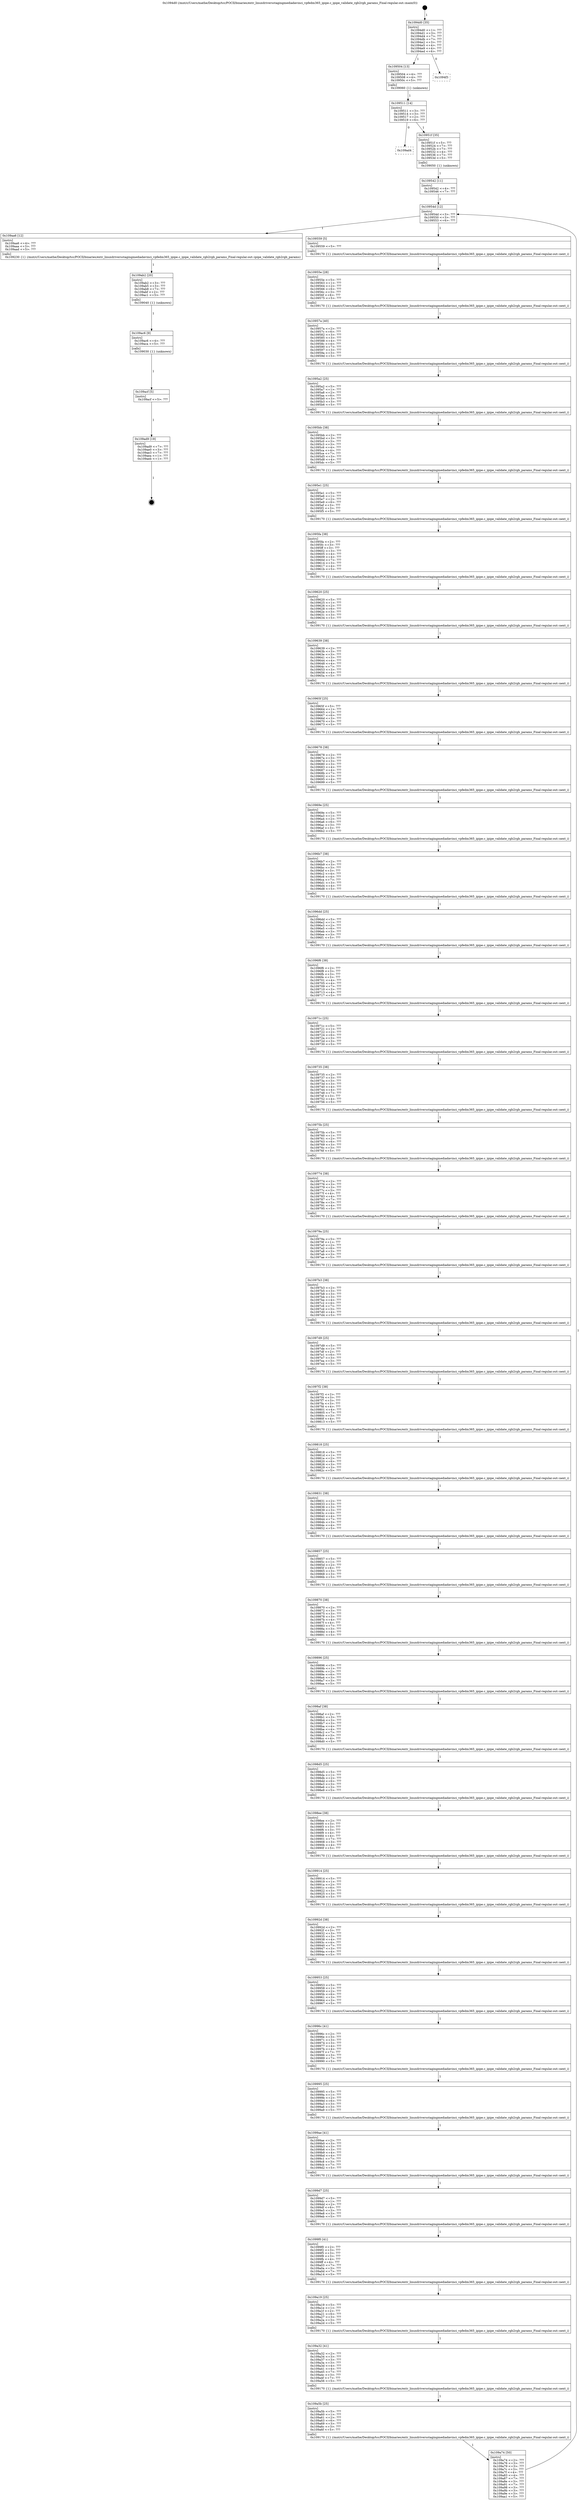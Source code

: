 digraph "0x1094d0" {
  label = "0x1094d0 (/mnt/c/Users/mathe/Desktop/tcc/POCII/binaries/extr_linuxdriversstagingmediadavinci_vpfedm365_ipipe.c_ipipe_validate_rgb2rgb_params_Final-regular.out::main(0))"
  labelloc = "t"
  node[shape=record]

  Entry [label="",width=0.3,height=0.3,shape=circle,fillcolor=black,style=filled]
  "0x1094d0" [label="{
     0x1094d0 [35]\l
     | [instrs]\l
     &nbsp;&nbsp;0x1094d0 \<+1\>: ???\l
     &nbsp;&nbsp;0x1094d1 \<+3\>: ???\l
     &nbsp;&nbsp;0x1094d4 \<+7\>: ???\l
     &nbsp;&nbsp;0x1094db \<+7\>: ???\l
     &nbsp;&nbsp;0x1094e2 \<+3\>: ???\l
     &nbsp;&nbsp;0x1094e5 \<+4\>: ???\l
     &nbsp;&nbsp;0x1094e9 \<+4\>: ???\l
     &nbsp;&nbsp;0x1094ed \<+6\>: ???\l
  }"]
  "0x109504" [label="{
     0x109504 [13]\l
     | [instrs]\l
     &nbsp;&nbsp;0x109504 \<+4\>: ???\l
     &nbsp;&nbsp;0x109508 \<+4\>: ???\l
     &nbsp;&nbsp;0x10950c \<+5\>: ???\l
     | [calls]\l
     &nbsp;&nbsp;0x109060 \{1\} (unknown)\l
  }"]
  "0x1094f3" [label="{
     0x1094f3\l
  }", style=dashed]
  "0x109511" [label="{
     0x109511 [14]\l
     | [instrs]\l
     &nbsp;&nbsp;0x109511 \<+3\>: ???\l
     &nbsp;&nbsp;0x109514 \<+3\>: ???\l
     &nbsp;&nbsp;0x109517 \<+2\>: ???\l
     &nbsp;&nbsp;0x109519 \<+6\>: ???\l
  }"]
  "0x109ad4" [label="{
     0x109ad4\l
  }", style=dashed]
  "0x10951f" [label="{
     0x10951f [35]\l
     | [instrs]\l
     &nbsp;&nbsp;0x10951f \<+5\>: ???\l
     &nbsp;&nbsp;0x109524 \<+7\>: ???\l
     &nbsp;&nbsp;0x10952b \<+7\>: ???\l
     &nbsp;&nbsp;0x109532 \<+4\>: ???\l
     &nbsp;&nbsp;0x109536 \<+7\>: ???\l
     &nbsp;&nbsp;0x10953d \<+5\>: ???\l
     | [calls]\l
     &nbsp;&nbsp;0x109050 \{1\} (unknown)\l
  }"]
  Exit [label="",width=0.3,height=0.3,shape=circle,fillcolor=black,style=filled,peripheries=2]
  "0x10954d" [label="{
     0x10954d [12]\l
     | [instrs]\l
     &nbsp;&nbsp;0x10954d \<+3\>: ???\l
     &nbsp;&nbsp;0x109550 \<+3\>: ???\l
     &nbsp;&nbsp;0x109553 \<+6\>: ???\l
  }"]
  "0x109aa6" [label="{
     0x109aa6 [12]\l
     | [instrs]\l
     &nbsp;&nbsp;0x109aa6 \<+4\>: ???\l
     &nbsp;&nbsp;0x109aaa \<+3\>: ???\l
     &nbsp;&nbsp;0x109aad \<+5\>: ???\l
     | [calls]\l
     &nbsp;&nbsp;0x109230 \{1\} (/mnt/c/Users/mathe/Desktop/tcc/POCII/binaries/extr_linuxdriversstagingmediadavinci_vpfedm365_ipipe.c_ipipe_validate_rgb2rgb_params_Final-regular.out::ipipe_validate_rgb2rgb_params)\l
  }"]
  "0x109559" [label="{
     0x109559 [5]\l
     | [instrs]\l
     &nbsp;&nbsp;0x109559 \<+5\>: ???\l
     | [calls]\l
     &nbsp;&nbsp;0x109170 \{1\} (/mnt/c/Users/mathe/Desktop/tcc/POCII/binaries/extr_linuxdriversstagingmediadavinci_vpfedm365_ipipe.c_ipipe_validate_rgb2rgb_params_Final-regular.out::next_i)\l
  }"]
  "0x10955e" [label="{
     0x10955e [28]\l
     | [instrs]\l
     &nbsp;&nbsp;0x10955e \<+5\>: ???\l
     &nbsp;&nbsp;0x109563 \<+1\>: ???\l
     &nbsp;&nbsp;0x109564 \<+2\>: ???\l
     &nbsp;&nbsp;0x109566 \<+6\>: ???\l
     &nbsp;&nbsp;0x10956c \<+3\>: ???\l
     &nbsp;&nbsp;0x10956f \<+6\>: ???\l
     &nbsp;&nbsp;0x109575 \<+5\>: ???\l
     | [calls]\l
     &nbsp;&nbsp;0x109170 \{1\} (/mnt/c/Users/mathe/Desktop/tcc/POCII/binaries/extr_linuxdriversstagingmediadavinci_vpfedm365_ipipe.c_ipipe_validate_rgb2rgb_params_Final-regular.out::next_i)\l
  }"]
  "0x10957a" [label="{
     0x10957a [40]\l
     | [instrs]\l
     &nbsp;&nbsp;0x10957a \<+2\>: ???\l
     &nbsp;&nbsp;0x10957c \<+6\>: ???\l
     &nbsp;&nbsp;0x109582 \<+3\>: ???\l
     &nbsp;&nbsp;0x109585 \<+3\>: ???\l
     &nbsp;&nbsp;0x109588 \<+4\>: ???\l
     &nbsp;&nbsp;0x10958c \<+4\>: ???\l
     &nbsp;&nbsp;0x109590 \<+7\>: ???\l
     &nbsp;&nbsp;0x109597 \<+3\>: ???\l
     &nbsp;&nbsp;0x10959a \<+3\>: ???\l
     &nbsp;&nbsp;0x10959d \<+5\>: ???\l
     | [calls]\l
     &nbsp;&nbsp;0x109170 \{1\} (/mnt/c/Users/mathe/Desktop/tcc/POCII/binaries/extr_linuxdriversstagingmediadavinci_vpfedm365_ipipe.c_ipipe_validate_rgb2rgb_params_Final-regular.out::next_i)\l
  }"]
  "0x1095a2" [label="{
     0x1095a2 [25]\l
     | [instrs]\l
     &nbsp;&nbsp;0x1095a2 \<+5\>: ???\l
     &nbsp;&nbsp;0x1095a7 \<+1\>: ???\l
     &nbsp;&nbsp;0x1095a8 \<+2\>: ???\l
     &nbsp;&nbsp;0x1095aa \<+6\>: ???\l
     &nbsp;&nbsp;0x1095b0 \<+3\>: ???\l
     &nbsp;&nbsp;0x1095b3 \<+3\>: ???\l
     &nbsp;&nbsp;0x1095b6 \<+5\>: ???\l
     | [calls]\l
     &nbsp;&nbsp;0x109170 \{1\} (/mnt/c/Users/mathe/Desktop/tcc/POCII/binaries/extr_linuxdriversstagingmediadavinci_vpfedm365_ipipe.c_ipipe_validate_rgb2rgb_params_Final-regular.out::next_i)\l
  }"]
  "0x1095bb" [label="{
     0x1095bb [38]\l
     | [instrs]\l
     &nbsp;&nbsp;0x1095bb \<+2\>: ???\l
     &nbsp;&nbsp;0x1095bd \<+3\>: ???\l
     &nbsp;&nbsp;0x1095c0 \<+3\>: ???\l
     &nbsp;&nbsp;0x1095c3 \<+3\>: ???\l
     &nbsp;&nbsp;0x1095c6 \<+4\>: ???\l
     &nbsp;&nbsp;0x1095ca \<+4\>: ???\l
     &nbsp;&nbsp;0x1095ce \<+7\>: ???\l
     &nbsp;&nbsp;0x1095d5 \<+3\>: ???\l
     &nbsp;&nbsp;0x1095d8 \<+4\>: ???\l
     &nbsp;&nbsp;0x1095dc \<+5\>: ???\l
     | [calls]\l
     &nbsp;&nbsp;0x109170 \{1\} (/mnt/c/Users/mathe/Desktop/tcc/POCII/binaries/extr_linuxdriversstagingmediadavinci_vpfedm365_ipipe.c_ipipe_validate_rgb2rgb_params_Final-regular.out::next_i)\l
  }"]
  "0x1095e1" [label="{
     0x1095e1 [25]\l
     | [instrs]\l
     &nbsp;&nbsp;0x1095e1 \<+5\>: ???\l
     &nbsp;&nbsp;0x1095e6 \<+1\>: ???\l
     &nbsp;&nbsp;0x1095e7 \<+2\>: ???\l
     &nbsp;&nbsp;0x1095e9 \<+6\>: ???\l
     &nbsp;&nbsp;0x1095ef \<+3\>: ???\l
     &nbsp;&nbsp;0x1095f2 \<+3\>: ???\l
     &nbsp;&nbsp;0x1095f5 \<+5\>: ???\l
     | [calls]\l
     &nbsp;&nbsp;0x109170 \{1\} (/mnt/c/Users/mathe/Desktop/tcc/POCII/binaries/extr_linuxdriversstagingmediadavinci_vpfedm365_ipipe.c_ipipe_validate_rgb2rgb_params_Final-regular.out::next_i)\l
  }"]
  "0x1095fa" [label="{
     0x1095fa [38]\l
     | [instrs]\l
     &nbsp;&nbsp;0x1095fa \<+2\>: ???\l
     &nbsp;&nbsp;0x1095fc \<+3\>: ???\l
     &nbsp;&nbsp;0x1095ff \<+3\>: ???\l
     &nbsp;&nbsp;0x109602 \<+3\>: ???\l
     &nbsp;&nbsp;0x109605 \<+4\>: ???\l
     &nbsp;&nbsp;0x109609 \<+4\>: ???\l
     &nbsp;&nbsp;0x10960d \<+7\>: ???\l
     &nbsp;&nbsp;0x109614 \<+3\>: ???\l
     &nbsp;&nbsp;0x109617 \<+4\>: ???\l
     &nbsp;&nbsp;0x10961b \<+5\>: ???\l
     | [calls]\l
     &nbsp;&nbsp;0x109170 \{1\} (/mnt/c/Users/mathe/Desktop/tcc/POCII/binaries/extr_linuxdriversstagingmediadavinci_vpfedm365_ipipe.c_ipipe_validate_rgb2rgb_params_Final-regular.out::next_i)\l
  }"]
  "0x109620" [label="{
     0x109620 [25]\l
     | [instrs]\l
     &nbsp;&nbsp;0x109620 \<+5\>: ???\l
     &nbsp;&nbsp;0x109625 \<+1\>: ???\l
     &nbsp;&nbsp;0x109626 \<+2\>: ???\l
     &nbsp;&nbsp;0x109628 \<+6\>: ???\l
     &nbsp;&nbsp;0x10962e \<+3\>: ???\l
     &nbsp;&nbsp;0x109631 \<+3\>: ???\l
     &nbsp;&nbsp;0x109634 \<+5\>: ???\l
     | [calls]\l
     &nbsp;&nbsp;0x109170 \{1\} (/mnt/c/Users/mathe/Desktop/tcc/POCII/binaries/extr_linuxdriversstagingmediadavinci_vpfedm365_ipipe.c_ipipe_validate_rgb2rgb_params_Final-regular.out::next_i)\l
  }"]
  "0x109639" [label="{
     0x109639 [38]\l
     | [instrs]\l
     &nbsp;&nbsp;0x109639 \<+2\>: ???\l
     &nbsp;&nbsp;0x10963b \<+3\>: ???\l
     &nbsp;&nbsp;0x10963e \<+3\>: ???\l
     &nbsp;&nbsp;0x109641 \<+3\>: ???\l
     &nbsp;&nbsp;0x109644 \<+4\>: ???\l
     &nbsp;&nbsp;0x109648 \<+4\>: ???\l
     &nbsp;&nbsp;0x10964c \<+7\>: ???\l
     &nbsp;&nbsp;0x109653 \<+3\>: ???\l
     &nbsp;&nbsp;0x109656 \<+4\>: ???\l
     &nbsp;&nbsp;0x10965a \<+5\>: ???\l
     | [calls]\l
     &nbsp;&nbsp;0x109170 \{1\} (/mnt/c/Users/mathe/Desktop/tcc/POCII/binaries/extr_linuxdriversstagingmediadavinci_vpfedm365_ipipe.c_ipipe_validate_rgb2rgb_params_Final-regular.out::next_i)\l
  }"]
  "0x10965f" [label="{
     0x10965f [25]\l
     | [instrs]\l
     &nbsp;&nbsp;0x10965f \<+5\>: ???\l
     &nbsp;&nbsp;0x109664 \<+1\>: ???\l
     &nbsp;&nbsp;0x109665 \<+2\>: ???\l
     &nbsp;&nbsp;0x109667 \<+6\>: ???\l
     &nbsp;&nbsp;0x10966d \<+3\>: ???\l
     &nbsp;&nbsp;0x109670 \<+3\>: ???\l
     &nbsp;&nbsp;0x109673 \<+5\>: ???\l
     | [calls]\l
     &nbsp;&nbsp;0x109170 \{1\} (/mnt/c/Users/mathe/Desktop/tcc/POCII/binaries/extr_linuxdriversstagingmediadavinci_vpfedm365_ipipe.c_ipipe_validate_rgb2rgb_params_Final-regular.out::next_i)\l
  }"]
  "0x109678" [label="{
     0x109678 [38]\l
     | [instrs]\l
     &nbsp;&nbsp;0x109678 \<+2\>: ???\l
     &nbsp;&nbsp;0x10967a \<+3\>: ???\l
     &nbsp;&nbsp;0x10967d \<+3\>: ???\l
     &nbsp;&nbsp;0x109680 \<+3\>: ???\l
     &nbsp;&nbsp;0x109683 \<+4\>: ???\l
     &nbsp;&nbsp;0x109687 \<+4\>: ???\l
     &nbsp;&nbsp;0x10968b \<+7\>: ???\l
     &nbsp;&nbsp;0x109692 \<+3\>: ???\l
     &nbsp;&nbsp;0x109695 \<+4\>: ???\l
     &nbsp;&nbsp;0x109699 \<+5\>: ???\l
     | [calls]\l
     &nbsp;&nbsp;0x109170 \{1\} (/mnt/c/Users/mathe/Desktop/tcc/POCII/binaries/extr_linuxdriversstagingmediadavinci_vpfedm365_ipipe.c_ipipe_validate_rgb2rgb_params_Final-regular.out::next_i)\l
  }"]
  "0x10969e" [label="{
     0x10969e [25]\l
     | [instrs]\l
     &nbsp;&nbsp;0x10969e \<+5\>: ???\l
     &nbsp;&nbsp;0x1096a3 \<+1\>: ???\l
     &nbsp;&nbsp;0x1096a4 \<+2\>: ???\l
     &nbsp;&nbsp;0x1096a6 \<+6\>: ???\l
     &nbsp;&nbsp;0x1096ac \<+3\>: ???\l
     &nbsp;&nbsp;0x1096af \<+3\>: ???\l
     &nbsp;&nbsp;0x1096b2 \<+5\>: ???\l
     | [calls]\l
     &nbsp;&nbsp;0x109170 \{1\} (/mnt/c/Users/mathe/Desktop/tcc/POCII/binaries/extr_linuxdriversstagingmediadavinci_vpfedm365_ipipe.c_ipipe_validate_rgb2rgb_params_Final-regular.out::next_i)\l
  }"]
  "0x1096b7" [label="{
     0x1096b7 [38]\l
     | [instrs]\l
     &nbsp;&nbsp;0x1096b7 \<+2\>: ???\l
     &nbsp;&nbsp;0x1096b9 \<+3\>: ???\l
     &nbsp;&nbsp;0x1096bc \<+3\>: ???\l
     &nbsp;&nbsp;0x1096bf \<+3\>: ???\l
     &nbsp;&nbsp;0x1096c2 \<+4\>: ???\l
     &nbsp;&nbsp;0x1096c6 \<+4\>: ???\l
     &nbsp;&nbsp;0x1096ca \<+7\>: ???\l
     &nbsp;&nbsp;0x1096d1 \<+3\>: ???\l
     &nbsp;&nbsp;0x1096d4 \<+4\>: ???\l
     &nbsp;&nbsp;0x1096d8 \<+5\>: ???\l
     | [calls]\l
     &nbsp;&nbsp;0x109170 \{1\} (/mnt/c/Users/mathe/Desktop/tcc/POCII/binaries/extr_linuxdriversstagingmediadavinci_vpfedm365_ipipe.c_ipipe_validate_rgb2rgb_params_Final-regular.out::next_i)\l
  }"]
  "0x1096dd" [label="{
     0x1096dd [25]\l
     | [instrs]\l
     &nbsp;&nbsp;0x1096dd \<+5\>: ???\l
     &nbsp;&nbsp;0x1096e2 \<+1\>: ???\l
     &nbsp;&nbsp;0x1096e3 \<+2\>: ???\l
     &nbsp;&nbsp;0x1096e5 \<+6\>: ???\l
     &nbsp;&nbsp;0x1096eb \<+3\>: ???\l
     &nbsp;&nbsp;0x1096ee \<+3\>: ???\l
     &nbsp;&nbsp;0x1096f1 \<+5\>: ???\l
     | [calls]\l
     &nbsp;&nbsp;0x109170 \{1\} (/mnt/c/Users/mathe/Desktop/tcc/POCII/binaries/extr_linuxdriversstagingmediadavinci_vpfedm365_ipipe.c_ipipe_validate_rgb2rgb_params_Final-regular.out::next_i)\l
  }"]
  "0x1096f6" [label="{
     0x1096f6 [38]\l
     | [instrs]\l
     &nbsp;&nbsp;0x1096f6 \<+2\>: ???\l
     &nbsp;&nbsp;0x1096f8 \<+3\>: ???\l
     &nbsp;&nbsp;0x1096fb \<+3\>: ???\l
     &nbsp;&nbsp;0x1096fe \<+3\>: ???\l
     &nbsp;&nbsp;0x109701 \<+4\>: ???\l
     &nbsp;&nbsp;0x109705 \<+4\>: ???\l
     &nbsp;&nbsp;0x109709 \<+7\>: ???\l
     &nbsp;&nbsp;0x109710 \<+3\>: ???\l
     &nbsp;&nbsp;0x109713 \<+4\>: ???\l
     &nbsp;&nbsp;0x109717 \<+5\>: ???\l
     | [calls]\l
     &nbsp;&nbsp;0x109170 \{1\} (/mnt/c/Users/mathe/Desktop/tcc/POCII/binaries/extr_linuxdriversstagingmediadavinci_vpfedm365_ipipe.c_ipipe_validate_rgb2rgb_params_Final-regular.out::next_i)\l
  }"]
  "0x10971c" [label="{
     0x10971c [25]\l
     | [instrs]\l
     &nbsp;&nbsp;0x10971c \<+5\>: ???\l
     &nbsp;&nbsp;0x109721 \<+1\>: ???\l
     &nbsp;&nbsp;0x109722 \<+2\>: ???\l
     &nbsp;&nbsp;0x109724 \<+6\>: ???\l
     &nbsp;&nbsp;0x10972a \<+3\>: ???\l
     &nbsp;&nbsp;0x10972d \<+3\>: ???\l
     &nbsp;&nbsp;0x109730 \<+5\>: ???\l
     | [calls]\l
     &nbsp;&nbsp;0x109170 \{1\} (/mnt/c/Users/mathe/Desktop/tcc/POCII/binaries/extr_linuxdriversstagingmediadavinci_vpfedm365_ipipe.c_ipipe_validate_rgb2rgb_params_Final-regular.out::next_i)\l
  }"]
  "0x109735" [label="{
     0x109735 [38]\l
     | [instrs]\l
     &nbsp;&nbsp;0x109735 \<+2\>: ???\l
     &nbsp;&nbsp;0x109737 \<+3\>: ???\l
     &nbsp;&nbsp;0x10973a \<+3\>: ???\l
     &nbsp;&nbsp;0x10973d \<+3\>: ???\l
     &nbsp;&nbsp;0x109740 \<+4\>: ???\l
     &nbsp;&nbsp;0x109744 \<+4\>: ???\l
     &nbsp;&nbsp;0x109748 \<+7\>: ???\l
     &nbsp;&nbsp;0x10974f \<+3\>: ???\l
     &nbsp;&nbsp;0x109752 \<+4\>: ???\l
     &nbsp;&nbsp;0x109756 \<+5\>: ???\l
     | [calls]\l
     &nbsp;&nbsp;0x109170 \{1\} (/mnt/c/Users/mathe/Desktop/tcc/POCII/binaries/extr_linuxdriversstagingmediadavinci_vpfedm365_ipipe.c_ipipe_validate_rgb2rgb_params_Final-regular.out::next_i)\l
  }"]
  "0x10975b" [label="{
     0x10975b [25]\l
     | [instrs]\l
     &nbsp;&nbsp;0x10975b \<+5\>: ???\l
     &nbsp;&nbsp;0x109760 \<+1\>: ???\l
     &nbsp;&nbsp;0x109761 \<+2\>: ???\l
     &nbsp;&nbsp;0x109763 \<+6\>: ???\l
     &nbsp;&nbsp;0x109769 \<+3\>: ???\l
     &nbsp;&nbsp;0x10976c \<+3\>: ???\l
     &nbsp;&nbsp;0x10976f \<+5\>: ???\l
     | [calls]\l
     &nbsp;&nbsp;0x109170 \{1\} (/mnt/c/Users/mathe/Desktop/tcc/POCII/binaries/extr_linuxdriversstagingmediadavinci_vpfedm365_ipipe.c_ipipe_validate_rgb2rgb_params_Final-regular.out::next_i)\l
  }"]
  "0x109774" [label="{
     0x109774 [38]\l
     | [instrs]\l
     &nbsp;&nbsp;0x109774 \<+2\>: ???\l
     &nbsp;&nbsp;0x109776 \<+3\>: ???\l
     &nbsp;&nbsp;0x109779 \<+3\>: ???\l
     &nbsp;&nbsp;0x10977c \<+3\>: ???\l
     &nbsp;&nbsp;0x10977f \<+4\>: ???\l
     &nbsp;&nbsp;0x109783 \<+4\>: ???\l
     &nbsp;&nbsp;0x109787 \<+7\>: ???\l
     &nbsp;&nbsp;0x10978e \<+3\>: ???\l
     &nbsp;&nbsp;0x109791 \<+4\>: ???\l
     &nbsp;&nbsp;0x109795 \<+5\>: ???\l
     | [calls]\l
     &nbsp;&nbsp;0x109170 \{1\} (/mnt/c/Users/mathe/Desktop/tcc/POCII/binaries/extr_linuxdriversstagingmediadavinci_vpfedm365_ipipe.c_ipipe_validate_rgb2rgb_params_Final-regular.out::next_i)\l
  }"]
  "0x10979a" [label="{
     0x10979a [25]\l
     | [instrs]\l
     &nbsp;&nbsp;0x10979a \<+5\>: ???\l
     &nbsp;&nbsp;0x10979f \<+1\>: ???\l
     &nbsp;&nbsp;0x1097a0 \<+2\>: ???\l
     &nbsp;&nbsp;0x1097a2 \<+6\>: ???\l
     &nbsp;&nbsp;0x1097a8 \<+3\>: ???\l
     &nbsp;&nbsp;0x1097ab \<+3\>: ???\l
     &nbsp;&nbsp;0x1097ae \<+5\>: ???\l
     | [calls]\l
     &nbsp;&nbsp;0x109170 \{1\} (/mnt/c/Users/mathe/Desktop/tcc/POCII/binaries/extr_linuxdriversstagingmediadavinci_vpfedm365_ipipe.c_ipipe_validate_rgb2rgb_params_Final-regular.out::next_i)\l
  }"]
  "0x1097b3" [label="{
     0x1097b3 [38]\l
     | [instrs]\l
     &nbsp;&nbsp;0x1097b3 \<+2\>: ???\l
     &nbsp;&nbsp;0x1097b5 \<+3\>: ???\l
     &nbsp;&nbsp;0x1097b8 \<+3\>: ???\l
     &nbsp;&nbsp;0x1097bb \<+3\>: ???\l
     &nbsp;&nbsp;0x1097be \<+4\>: ???\l
     &nbsp;&nbsp;0x1097c2 \<+4\>: ???\l
     &nbsp;&nbsp;0x1097c6 \<+7\>: ???\l
     &nbsp;&nbsp;0x1097cd \<+3\>: ???\l
     &nbsp;&nbsp;0x1097d0 \<+4\>: ???\l
     &nbsp;&nbsp;0x1097d4 \<+5\>: ???\l
     | [calls]\l
     &nbsp;&nbsp;0x109170 \{1\} (/mnt/c/Users/mathe/Desktop/tcc/POCII/binaries/extr_linuxdriversstagingmediadavinci_vpfedm365_ipipe.c_ipipe_validate_rgb2rgb_params_Final-regular.out::next_i)\l
  }"]
  "0x1097d9" [label="{
     0x1097d9 [25]\l
     | [instrs]\l
     &nbsp;&nbsp;0x1097d9 \<+5\>: ???\l
     &nbsp;&nbsp;0x1097de \<+1\>: ???\l
     &nbsp;&nbsp;0x1097df \<+2\>: ???\l
     &nbsp;&nbsp;0x1097e1 \<+6\>: ???\l
     &nbsp;&nbsp;0x1097e7 \<+3\>: ???\l
     &nbsp;&nbsp;0x1097ea \<+3\>: ???\l
     &nbsp;&nbsp;0x1097ed \<+5\>: ???\l
     | [calls]\l
     &nbsp;&nbsp;0x109170 \{1\} (/mnt/c/Users/mathe/Desktop/tcc/POCII/binaries/extr_linuxdriversstagingmediadavinci_vpfedm365_ipipe.c_ipipe_validate_rgb2rgb_params_Final-regular.out::next_i)\l
  }"]
  "0x1097f2" [label="{
     0x1097f2 [38]\l
     | [instrs]\l
     &nbsp;&nbsp;0x1097f2 \<+2\>: ???\l
     &nbsp;&nbsp;0x1097f4 \<+3\>: ???\l
     &nbsp;&nbsp;0x1097f7 \<+3\>: ???\l
     &nbsp;&nbsp;0x1097fa \<+3\>: ???\l
     &nbsp;&nbsp;0x1097fd \<+4\>: ???\l
     &nbsp;&nbsp;0x109801 \<+4\>: ???\l
     &nbsp;&nbsp;0x109805 \<+7\>: ???\l
     &nbsp;&nbsp;0x10980c \<+3\>: ???\l
     &nbsp;&nbsp;0x10980f \<+4\>: ???\l
     &nbsp;&nbsp;0x109813 \<+5\>: ???\l
     | [calls]\l
     &nbsp;&nbsp;0x109170 \{1\} (/mnt/c/Users/mathe/Desktop/tcc/POCII/binaries/extr_linuxdriversstagingmediadavinci_vpfedm365_ipipe.c_ipipe_validate_rgb2rgb_params_Final-regular.out::next_i)\l
  }"]
  "0x109818" [label="{
     0x109818 [25]\l
     | [instrs]\l
     &nbsp;&nbsp;0x109818 \<+5\>: ???\l
     &nbsp;&nbsp;0x10981d \<+1\>: ???\l
     &nbsp;&nbsp;0x10981e \<+2\>: ???\l
     &nbsp;&nbsp;0x109820 \<+6\>: ???\l
     &nbsp;&nbsp;0x109826 \<+3\>: ???\l
     &nbsp;&nbsp;0x109829 \<+3\>: ???\l
     &nbsp;&nbsp;0x10982c \<+5\>: ???\l
     | [calls]\l
     &nbsp;&nbsp;0x109170 \{1\} (/mnt/c/Users/mathe/Desktop/tcc/POCII/binaries/extr_linuxdriversstagingmediadavinci_vpfedm365_ipipe.c_ipipe_validate_rgb2rgb_params_Final-regular.out::next_i)\l
  }"]
  "0x109831" [label="{
     0x109831 [38]\l
     | [instrs]\l
     &nbsp;&nbsp;0x109831 \<+2\>: ???\l
     &nbsp;&nbsp;0x109833 \<+3\>: ???\l
     &nbsp;&nbsp;0x109836 \<+3\>: ???\l
     &nbsp;&nbsp;0x109839 \<+3\>: ???\l
     &nbsp;&nbsp;0x10983c \<+4\>: ???\l
     &nbsp;&nbsp;0x109840 \<+4\>: ???\l
     &nbsp;&nbsp;0x109844 \<+7\>: ???\l
     &nbsp;&nbsp;0x10984b \<+3\>: ???\l
     &nbsp;&nbsp;0x10984e \<+4\>: ???\l
     &nbsp;&nbsp;0x109852 \<+5\>: ???\l
     | [calls]\l
     &nbsp;&nbsp;0x109170 \{1\} (/mnt/c/Users/mathe/Desktop/tcc/POCII/binaries/extr_linuxdriversstagingmediadavinci_vpfedm365_ipipe.c_ipipe_validate_rgb2rgb_params_Final-regular.out::next_i)\l
  }"]
  "0x109857" [label="{
     0x109857 [25]\l
     | [instrs]\l
     &nbsp;&nbsp;0x109857 \<+5\>: ???\l
     &nbsp;&nbsp;0x10985c \<+1\>: ???\l
     &nbsp;&nbsp;0x10985d \<+2\>: ???\l
     &nbsp;&nbsp;0x10985f \<+6\>: ???\l
     &nbsp;&nbsp;0x109865 \<+3\>: ???\l
     &nbsp;&nbsp;0x109868 \<+3\>: ???\l
     &nbsp;&nbsp;0x10986b \<+5\>: ???\l
     | [calls]\l
     &nbsp;&nbsp;0x109170 \{1\} (/mnt/c/Users/mathe/Desktop/tcc/POCII/binaries/extr_linuxdriversstagingmediadavinci_vpfedm365_ipipe.c_ipipe_validate_rgb2rgb_params_Final-regular.out::next_i)\l
  }"]
  "0x109870" [label="{
     0x109870 [38]\l
     | [instrs]\l
     &nbsp;&nbsp;0x109870 \<+2\>: ???\l
     &nbsp;&nbsp;0x109872 \<+3\>: ???\l
     &nbsp;&nbsp;0x109875 \<+3\>: ???\l
     &nbsp;&nbsp;0x109878 \<+3\>: ???\l
     &nbsp;&nbsp;0x10987b \<+4\>: ???\l
     &nbsp;&nbsp;0x10987f \<+4\>: ???\l
     &nbsp;&nbsp;0x109883 \<+7\>: ???\l
     &nbsp;&nbsp;0x10988a \<+3\>: ???\l
     &nbsp;&nbsp;0x10988d \<+4\>: ???\l
     &nbsp;&nbsp;0x109891 \<+5\>: ???\l
     | [calls]\l
     &nbsp;&nbsp;0x109170 \{1\} (/mnt/c/Users/mathe/Desktop/tcc/POCII/binaries/extr_linuxdriversstagingmediadavinci_vpfedm365_ipipe.c_ipipe_validate_rgb2rgb_params_Final-regular.out::next_i)\l
  }"]
  "0x109896" [label="{
     0x109896 [25]\l
     | [instrs]\l
     &nbsp;&nbsp;0x109896 \<+5\>: ???\l
     &nbsp;&nbsp;0x10989b \<+1\>: ???\l
     &nbsp;&nbsp;0x10989c \<+2\>: ???\l
     &nbsp;&nbsp;0x10989e \<+6\>: ???\l
     &nbsp;&nbsp;0x1098a4 \<+3\>: ???\l
     &nbsp;&nbsp;0x1098a7 \<+3\>: ???\l
     &nbsp;&nbsp;0x1098aa \<+5\>: ???\l
     | [calls]\l
     &nbsp;&nbsp;0x109170 \{1\} (/mnt/c/Users/mathe/Desktop/tcc/POCII/binaries/extr_linuxdriversstagingmediadavinci_vpfedm365_ipipe.c_ipipe_validate_rgb2rgb_params_Final-regular.out::next_i)\l
  }"]
  "0x1098af" [label="{
     0x1098af [38]\l
     | [instrs]\l
     &nbsp;&nbsp;0x1098af \<+2\>: ???\l
     &nbsp;&nbsp;0x1098b1 \<+3\>: ???\l
     &nbsp;&nbsp;0x1098b4 \<+3\>: ???\l
     &nbsp;&nbsp;0x1098b7 \<+3\>: ???\l
     &nbsp;&nbsp;0x1098ba \<+4\>: ???\l
     &nbsp;&nbsp;0x1098be \<+4\>: ???\l
     &nbsp;&nbsp;0x1098c2 \<+7\>: ???\l
     &nbsp;&nbsp;0x1098c9 \<+3\>: ???\l
     &nbsp;&nbsp;0x1098cc \<+4\>: ???\l
     &nbsp;&nbsp;0x1098d0 \<+5\>: ???\l
     | [calls]\l
     &nbsp;&nbsp;0x109170 \{1\} (/mnt/c/Users/mathe/Desktop/tcc/POCII/binaries/extr_linuxdriversstagingmediadavinci_vpfedm365_ipipe.c_ipipe_validate_rgb2rgb_params_Final-regular.out::next_i)\l
  }"]
  "0x1098d5" [label="{
     0x1098d5 [25]\l
     | [instrs]\l
     &nbsp;&nbsp;0x1098d5 \<+5\>: ???\l
     &nbsp;&nbsp;0x1098da \<+1\>: ???\l
     &nbsp;&nbsp;0x1098db \<+2\>: ???\l
     &nbsp;&nbsp;0x1098dd \<+6\>: ???\l
     &nbsp;&nbsp;0x1098e3 \<+3\>: ???\l
     &nbsp;&nbsp;0x1098e6 \<+3\>: ???\l
     &nbsp;&nbsp;0x1098e9 \<+5\>: ???\l
     | [calls]\l
     &nbsp;&nbsp;0x109170 \{1\} (/mnt/c/Users/mathe/Desktop/tcc/POCII/binaries/extr_linuxdriversstagingmediadavinci_vpfedm365_ipipe.c_ipipe_validate_rgb2rgb_params_Final-regular.out::next_i)\l
  }"]
  "0x1098ee" [label="{
     0x1098ee [38]\l
     | [instrs]\l
     &nbsp;&nbsp;0x1098ee \<+2\>: ???\l
     &nbsp;&nbsp;0x1098f0 \<+3\>: ???\l
     &nbsp;&nbsp;0x1098f3 \<+3\>: ???\l
     &nbsp;&nbsp;0x1098f6 \<+3\>: ???\l
     &nbsp;&nbsp;0x1098f9 \<+4\>: ???\l
     &nbsp;&nbsp;0x1098fd \<+4\>: ???\l
     &nbsp;&nbsp;0x109901 \<+7\>: ???\l
     &nbsp;&nbsp;0x109908 \<+3\>: ???\l
     &nbsp;&nbsp;0x10990b \<+4\>: ???\l
     &nbsp;&nbsp;0x10990f \<+5\>: ???\l
     | [calls]\l
     &nbsp;&nbsp;0x109170 \{1\} (/mnt/c/Users/mathe/Desktop/tcc/POCII/binaries/extr_linuxdriversstagingmediadavinci_vpfedm365_ipipe.c_ipipe_validate_rgb2rgb_params_Final-regular.out::next_i)\l
  }"]
  "0x109914" [label="{
     0x109914 [25]\l
     | [instrs]\l
     &nbsp;&nbsp;0x109914 \<+5\>: ???\l
     &nbsp;&nbsp;0x109919 \<+1\>: ???\l
     &nbsp;&nbsp;0x10991a \<+2\>: ???\l
     &nbsp;&nbsp;0x10991c \<+6\>: ???\l
     &nbsp;&nbsp;0x109922 \<+3\>: ???\l
     &nbsp;&nbsp;0x109925 \<+3\>: ???\l
     &nbsp;&nbsp;0x109928 \<+5\>: ???\l
     | [calls]\l
     &nbsp;&nbsp;0x109170 \{1\} (/mnt/c/Users/mathe/Desktop/tcc/POCII/binaries/extr_linuxdriversstagingmediadavinci_vpfedm365_ipipe.c_ipipe_validate_rgb2rgb_params_Final-regular.out::next_i)\l
  }"]
  "0x10992d" [label="{
     0x10992d [38]\l
     | [instrs]\l
     &nbsp;&nbsp;0x10992d \<+2\>: ???\l
     &nbsp;&nbsp;0x10992f \<+3\>: ???\l
     &nbsp;&nbsp;0x109932 \<+3\>: ???\l
     &nbsp;&nbsp;0x109935 \<+3\>: ???\l
     &nbsp;&nbsp;0x109938 \<+4\>: ???\l
     &nbsp;&nbsp;0x10993c \<+4\>: ???\l
     &nbsp;&nbsp;0x109940 \<+7\>: ???\l
     &nbsp;&nbsp;0x109947 \<+3\>: ???\l
     &nbsp;&nbsp;0x10994a \<+4\>: ???\l
     &nbsp;&nbsp;0x10994e \<+5\>: ???\l
     | [calls]\l
     &nbsp;&nbsp;0x109170 \{1\} (/mnt/c/Users/mathe/Desktop/tcc/POCII/binaries/extr_linuxdriversstagingmediadavinci_vpfedm365_ipipe.c_ipipe_validate_rgb2rgb_params_Final-regular.out::next_i)\l
  }"]
  "0x109953" [label="{
     0x109953 [25]\l
     | [instrs]\l
     &nbsp;&nbsp;0x109953 \<+5\>: ???\l
     &nbsp;&nbsp;0x109958 \<+1\>: ???\l
     &nbsp;&nbsp;0x109959 \<+2\>: ???\l
     &nbsp;&nbsp;0x10995b \<+6\>: ???\l
     &nbsp;&nbsp;0x109961 \<+3\>: ???\l
     &nbsp;&nbsp;0x109964 \<+3\>: ???\l
     &nbsp;&nbsp;0x109967 \<+5\>: ???\l
     | [calls]\l
     &nbsp;&nbsp;0x109170 \{1\} (/mnt/c/Users/mathe/Desktop/tcc/POCII/binaries/extr_linuxdriversstagingmediadavinci_vpfedm365_ipipe.c_ipipe_validate_rgb2rgb_params_Final-regular.out::next_i)\l
  }"]
  "0x10996c" [label="{
     0x10996c [41]\l
     | [instrs]\l
     &nbsp;&nbsp;0x10996c \<+2\>: ???\l
     &nbsp;&nbsp;0x10996e \<+3\>: ???\l
     &nbsp;&nbsp;0x109971 \<+3\>: ???\l
     &nbsp;&nbsp;0x109974 \<+3\>: ???\l
     &nbsp;&nbsp;0x109977 \<+4\>: ???\l
     &nbsp;&nbsp;0x10997b \<+4\>: ???\l
     &nbsp;&nbsp;0x10997f \<+7\>: ???\l
     &nbsp;&nbsp;0x109986 \<+3\>: ???\l
     &nbsp;&nbsp;0x109989 \<+7\>: ???\l
     &nbsp;&nbsp;0x109990 \<+5\>: ???\l
     | [calls]\l
     &nbsp;&nbsp;0x109170 \{1\} (/mnt/c/Users/mathe/Desktop/tcc/POCII/binaries/extr_linuxdriversstagingmediadavinci_vpfedm365_ipipe.c_ipipe_validate_rgb2rgb_params_Final-regular.out::next_i)\l
  }"]
  "0x109995" [label="{
     0x109995 [25]\l
     | [instrs]\l
     &nbsp;&nbsp;0x109995 \<+5\>: ???\l
     &nbsp;&nbsp;0x10999a \<+1\>: ???\l
     &nbsp;&nbsp;0x10999b \<+2\>: ???\l
     &nbsp;&nbsp;0x10999d \<+6\>: ???\l
     &nbsp;&nbsp;0x1099a3 \<+3\>: ???\l
     &nbsp;&nbsp;0x1099a6 \<+3\>: ???\l
     &nbsp;&nbsp;0x1099a9 \<+5\>: ???\l
     | [calls]\l
     &nbsp;&nbsp;0x109170 \{1\} (/mnt/c/Users/mathe/Desktop/tcc/POCII/binaries/extr_linuxdriversstagingmediadavinci_vpfedm365_ipipe.c_ipipe_validate_rgb2rgb_params_Final-regular.out::next_i)\l
  }"]
  "0x1099ae" [label="{
     0x1099ae [41]\l
     | [instrs]\l
     &nbsp;&nbsp;0x1099ae \<+2\>: ???\l
     &nbsp;&nbsp;0x1099b0 \<+3\>: ???\l
     &nbsp;&nbsp;0x1099b3 \<+3\>: ???\l
     &nbsp;&nbsp;0x1099b6 \<+3\>: ???\l
     &nbsp;&nbsp;0x1099b9 \<+4\>: ???\l
     &nbsp;&nbsp;0x1099bd \<+4\>: ???\l
     &nbsp;&nbsp;0x1099c1 \<+7\>: ???\l
     &nbsp;&nbsp;0x1099c8 \<+3\>: ???\l
     &nbsp;&nbsp;0x1099cb \<+7\>: ???\l
     &nbsp;&nbsp;0x1099d2 \<+5\>: ???\l
     | [calls]\l
     &nbsp;&nbsp;0x109170 \{1\} (/mnt/c/Users/mathe/Desktop/tcc/POCII/binaries/extr_linuxdriversstagingmediadavinci_vpfedm365_ipipe.c_ipipe_validate_rgb2rgb_params_Final-regular.out::next_i)\l
  }"]
  "0x1099d7" [label="{
     0x1099d7 [25]\l
     | [instrs]\l
     &nbsp;&nbsp;0x1099d7 \<+5\>: ???\l
     &nbsp;&nbsp;0x1099dc \<+1\>: ???\l
     &nbsp;&nbsp;0x1099dd \<+2\>: ???\l
     &nbsp;&nbsp;0x1099df \<+6\>: ???\l
     &nbsp;&nbsp;0x1099e5 \<+3\>: ???\l
     &nbsp;&nbsp;0x1099e8 \<+3\>: ???\l
     &nbsp;&nbsp;0x1099eb \<+5\>: ???\l
     | [calls]\l
     &nbsp;&nbsp;0x109170 \{1\} (/mnt/c/Users/mathe/Desktop/tcc/POCII/binaries/extr_linuxdriversstagingmediadavinci_vpfedm365_ipipe.c_ipipe_validate_rgb2rgb_params_Final-regular.out::next_i)\l
  }"]
  "0x1099f0" [label="{
     0x1099f0 [41]\l
     | [instrs]\l
     &nbsp;&nbsp;0x1099f0 \<+2\>: ???\l
     &nbsp;&nbsp;0x1099f2 \<+3\>: ???\l
     &nbsp;&nbsp;0x1099f5 \<+3\>: ???\l
     &nbsp;&nbsp;0x1099f8 \<+3\>: ???\l
     &nbsp;&nbsp;0x1099fb \<+4\>: ???\l
     &nbsp;&nbsp;0x1099ff \<+4\>: ???\l
     &nbsp;&nbsp;0x109a03 \<+7\>: ???\l
     &nbsp;&nbsp;0x109a0a \<+3\>: ???\l
     &nbsp;&nbsp;0x109a0d \<+7\>: ???\l
     &nbsp;&nbsp;0x109a14 \<+5\>: ???\l
     | [calls]\l
     &nbsp;&nbsp;0x109170 \{1\} (/mnt/c/Users/mathe/Desktop/tcc/POCII/binaries/extr_linuxdriversstagingmediadavinci_vpfedm365_ipipe.c_ipipe_validate_rgb2rgb_params_Final-regular.out::next_i)\l
  }"]
  "0x109a19" [label="{
     0x109a19 [25]\l
     | [instrs]\l
     &nbsp;&nbsp;0x109a19 \<+5\>: ???\l
     &nbsp;&nbsp;0x109a1e \<+1\>: ???\l
     &nbsp;&nbsp;0x109a1f \<+2\>: ???\l
     &nbsp;&nbsp;0x109a21 \<+6\>: ???\l
     &nbsp;&nbsp;0x109a27 \<+3\>: ???\l
     &nbsp;&nbsp;0x109a2a \<+3\>: ???\l
     &nbsp;&nbsp;0x109a2d \<+5\>: ???\l
     | [calls]\l
     &nbsp;&nbsp;0x109170 \{1\} (/mnt/c/Users/mathe/Desktop/tcc/POCII/binaries/extr_linuxdriversstagingmediadavinci_vpfedm365_ipipe.c_ipipe_validate_rgb2rgb_params_Final-regular.out::next_i)\l
  }"]
  "0x109a32" [label="{
     0x109a32 [41]\l
     | [instrs]\l
     &nbsp;&nbsp;0x109a32 \<+2\>: ???\l
     &nbsp;&nbsp;0x109a34 \<+3\>: ???\l
     &nbsp;&nbsp;0x109a37 \<+3\>: ???\l
     &nbsp;&nbsp;0x109a3a \<+3\>: ???\l
     &nbsp;&nbsp;0x109a3d \<+4\>: ???\l
     &nbsp;&nbsp;0x109a41 \<+4\>: ???\l
     &nbsp;&nbsp;0x109a45 \<+7\>: ???\l
     &nbsp;&nbsp;0x109a4c \<+3\>: ???\l
     &nbsp;&nbsp;0x109a4f \<+7\>: ???\l
     &nbsp;&nbsp;0x109a56 \<+5\>: ???\l
     | [calls]\l
     &nbsp;&nbsp;0x109170 \{1\} (/mnt/c/Users/mathe/Desktop/tcc/POCII/binaries/extr_linuxdriversstagingmediadavinci_vpfedm365_ipipe.c_ipipe_validate_rgb2rgb_params_Final-regular.out::next_i)\l
  }"]
  "0x109a5b" [label="{
     0x109a5b [25]\l
     | [instrs]\l
     &nbsp;&nbsp;0x109a5b \<+5\>: ???\l
     &nbsp;&nbsp;0x109a60 \<+1\>: ???\l
     &nbsp;&nbsp;0x109a61 \<+2\>: ???\l
     &nbsp;&nbsp;0x109a63 \<+6\>: ???\l
     &nbsp;&nbsp;0x109a69 \<+3\>: ???\l
     &nbsp;&nbsp;0x109a6c \<+3\>: ???\l
     &nbsp;&nbsp;0x109a6f \<+5\>: ???\l
     | [calls]\l
     &nbsp;&nbsp;0x109170 \{1\} (/mnt/c/Users/mathe/Desktop/tcc/POCII/binaries/extr_linuxdriversstagingmediadavinci_vpfedm365_ipipe.c_ipipe_validate_rgb2rgb_params_Final-regular.out::next_i)\l
  }"]
  "0x109a74" [label="{
     0x109a74 [50]\l
     | [instrs]\l
     &nbsp;&nbsp;0x109a74 \<+2\>: ???\l
     &nbsp;&nbsp;0x109a76 \<+3\>: ???\l
     &nbsp;&nbsp;0x109a79 \<+3\>: ???\l
     &nbsp;&nbsp;0x109a7c \<+3\>: ???\l
     &nbsp;&nbsp;0x109a7f \<+4\>: ???\l
     &nbsp;&nbsp;0x109a83 \<+4\>: ???\l
     &nbsp;&nbsp;0x109a87 \<+7\>: ???\l
     &nbsp;&nbsp;0x109a8e \<+3\>: ???\l
     &nbsp;&nbsp;0x109a91 \<+7\>: ???\l
     &nbsp;&nbsp;0x109a98 \<+3\>: ???\l
     &nbsp;&nbsp;0x109a9b \<+3\>: ???\l
     &nbsp;&nbsp;0x109a9e \<+3\>: ???\l
     &nbsp;&nbsp;0x109aa1 \<+5\>: ???\l
  }"]
  "0x109542" [label="{
     0x109542 [11]\l
     | [instrs]\l
     &nbsp;&nbsp;0x109542 \<+4\>: ???\l
     &nbsp;&nbsp;0x109546 \<+7\>: ???\l
  }"]
  "0x109ab2" [label="{
     0x109ab2 [20]\l
     | [instrs]\l
     &nbsp;&nbsp;0x109ab2 \<+3\>: ???\l
     &nbsp;&nbsp;0x109ab5 \<+3\>: ???\l
     &nbsp;&nbsp;0x109ab8 \<+7\>: ???\l
     &nbsp;&nbsp;0x109abf \<+2\>: ???\l
     &nbsp;&nbsp;0x109ac1 \<+5\>: ???\l
     | [calls]\l
     &nbsp;&nbsp;0x109040 \{1\} (unknown)\l
  }"]
  "0x109ac6" [label="{
     0x109ac6 [9]\l
     | [instrs]\l
     &nbsp;&nbsp;0x109ac6 \<+4\>: ???\l
     &nbsp;&nbsp;0x109aca \<+5\>: ???\l
     | [calls]\l
     &nbsp;&nbsp;0x109030 \{1\} (unknown)\l
  }"]
  "0x109acf" [label="{
     0x109acf [5]\l
     | [instrs]\l
     &nbsp;&nbsp;0x109acf \<+5\>: ???\l
  }"]
  "0x109ad9" [label="{
     0x109ad9 [19]\l
     | [instrs]\l
     &nbsp;&nbsp;0x109ad9 \<+7\>: ???\l
     &nbsp;&nbsp;0x109ae0 \<+3\>: ???\l
     &nbsp;&nbsp;0x109ae3 \<+7\>: ???\l
     &nbsp;&nbsp;0x109aea \<+1\>: ???\l
     &nbsp;&nbsp;0x109aeb \<+1\>: ???\l
  }"]
  Entry -> "0x1094d0" [label=" 1"]
  "0x1094d0" -> "0x109504" [label=" 1"]
  "0x1094d0" -> "0x1094f3" [label=" 0"]
  "0x109504" -> "0x109511" [label=" 1"]
  "0x109511" -> "0x109ad4" [label=" 0"]
  "0x109511" -> "0x10951f" [label=" 1"]
  "0x109ad9" -> Exit [label=" 1"]
  "0x10951f" -> "0x109542" [label=" 1"]
  "0x10954d" -> "0x109aa6" [label=" 1"]
  "0x10954d" -> "0x109559" [label=" 1"]
  "0x109559" -> "0x10955e" [label=" 1"]
  "0x10955e" -> "0x10957a" [label=" 1"]
  "0x10957a" -> "0x1095a2" [label=" 1"]
  "0x1095a2" -> "0x1095bb" [label=" 1"]
  "0x1095bb" -> "0x1095e1" [label=" 1"]
  "0x1095e1" -> "0x1095fa" [label=" 1"]
  "0x1095fa" -> "0x109620" [label=" 1"]
  "0x109620" -> "0x109639" [label=" 1"]
  "0x109639" -> "0x10965f" [label=" 1"]
  "0x10965f" -> "0x109678" [label=" 1"]
  "0x109678" -> "0x10969e" [label=" 1"]
  "0x10969e" -> "0x1096b7" [label=" 1"]
  "0x1096b7" -> "0x1096dd" [label=" 1"]
  "0x1096dd" -> "0x1096f6" [label=" 1"]
  "0x1096f6" -> "0x10971c" [label=" 1"]
  "0x10971c" -> "0x109735" [label=" 1"]
  "0x109735" -> "0x10975b" [label=" 1"]
  "0x10975b" -> "0x109774" [label=" 1"]
  "0x109774" -> "0x10979a" [label=" 1"]
  "0x10979a" -> "0x1097b3" [label=" 1"]
  "0x1097b3" -> "0x1097d9" [label=" 1"]
  "0x1097d9" -> "0x1097f2" [label=" 1"]
  "0x1097f2" -> "0x109818" [label=" 1"]
  "0x109818" -> "0x109831" [label=" 1"]
  "0x109831" -> "0x109857" [label=" 1"]
  "0x109857" -> "0x109870" [label=" 1"]
  "0x109870" -> "0x109896" [label=" 1"]
  "0x109896" -> "0x1098af" [label=" 1"]
  "0x1098af" -> "0x1098d5" [label=" 1"]
  "0x1098d5" -> "0x1098ee" [label=" 1"]
  "0x1098ee" -> "0x109914" [label=" 1"]
  "0x109914" -> "0x10992d" [label=" 1"]
  "0x10992d" -> "0x109953" [label=" 1"]
  "0x109953" -> "0x10996c" [label=" 1"]
  "0x10996c" -> "0x109995" [label=" 1"]
  "0x109995" -> "0x1099ae" [label=" 1"]
  "0x1099ae" -> "0x1099d7" [label=" 1"]
  "0x1099d7" -> "0x1099f0" [label=" 1"]
  "0x1099f0" -> "0x109a19" [label=" 1"]
  "0x109a19" -> "0x109a32" [label=" 1"]
  "0x109a32" -> "0x109a5b" [label=" 1"]
  "0x109a5b" -> "0x109a74" [label=" 1"]
  "0x109542" -> "0x10954d" [label=" 1"]
  "0x109a74" -> "0x10954d" [label=" 1"]
  "0x109aa6" -> "0x109ab2" [label=" 1"]
  "0x109ab2" -> "0x109ac6" [label=" 1"]
  "0x109ac6" -> "0x109acf" [label=" 1"]
  "0x109acf" -> "0x109ad9" [label=" 1"]
}

